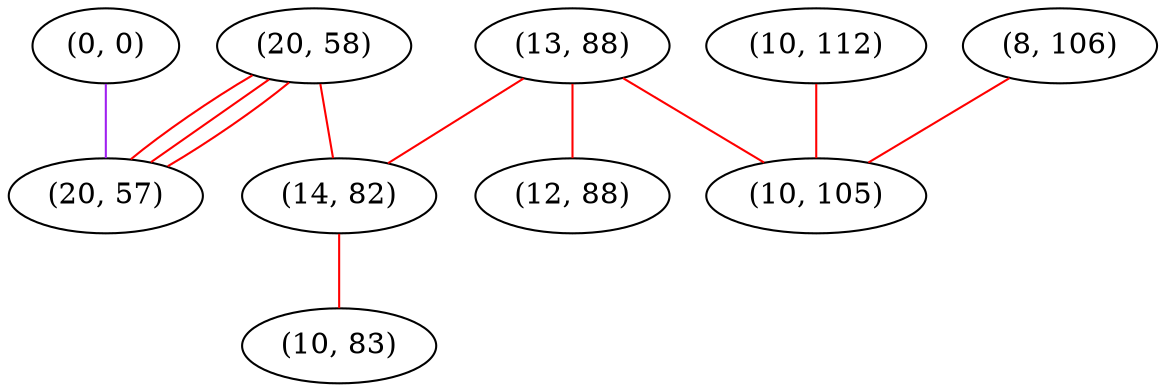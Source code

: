 graph "" {
"(20, 58)";
"(0, 0)";
"(20, 57)";
"(13, 88)";
"(10, 112)";
"(14, 82)";
"(10, 83)";
"(8, 106)";
"(12, 88)";
"(10, 105)";
"(20, 58)" -- "(14, 82)"  [color=red, key=0, weight=1];
"(20, 58)" -- "(20, 57)"  [color=red, key=0, weight=1];
"(20, 58)" -- "(20, 57)"  [color=red, key=1, weight=1];
"(20, 58)" -- "(20, 57)"  [color=red, key=2, weight=1];
"(0, 0)" -- "(20, 57)"  [color=purple, key=0, weight=4];
"(13, 88)" -- "(14, 82)"  [color=red, key=0, weight=1];
"(13, 88)" -- "(10, 105)"  [color=red, key=0, weight=1];
"(13, 88)" -- "(12, 88)"  [color=red, key=0, weight=1];
"(10, 112)" -- "(10, 105)"  [color=red, key=0, weight=1];
"(14, 82)" -- "(10, 83)"  [color=red, key=0, weight=1];
"(8, 106)" -- "(10, 105)"  [color=red, key=0, weight=1];
}

